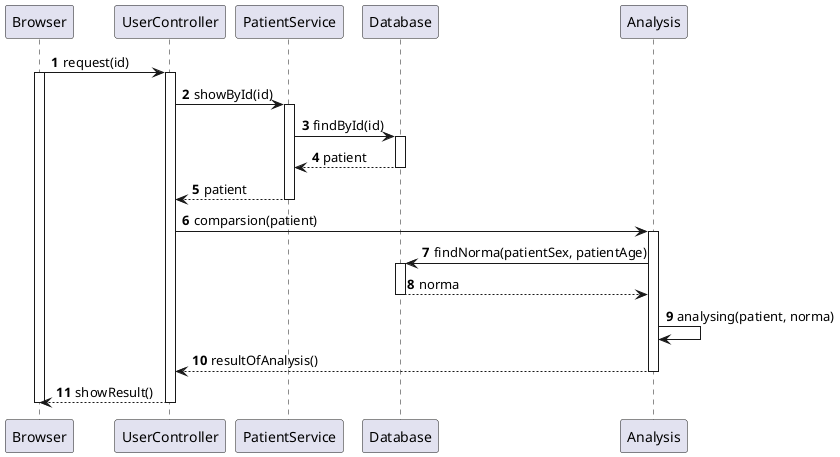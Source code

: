 @startuml
'https://plantuml.com/sequence-diagram

autonumber

Browser -> UserController: request(id)
activate Browser
activate UserController
UserController -> PatientService: showById(id)
activate PatientService
PatientService ->Database: findById(id)
activate Database
Database --> PatientService: patient
deactivate Database
PatientService -->UserController: patient
deactivate PatientService
UserController -> Analysis: comparsion(patient)
activate Analysis
Analysis ->Database:findNorma(patientSex, patientAge)
activate Database
Database --> Analysis: norma
deactivate Database
Analysis -> Analysis: analysing(patient, norma)
Analysis --> UserController: resultOfAnalysis()
deactivate Analysis
UserController -->Browser: showResult()
deactivate UserController
deactivate Browser
@enduml